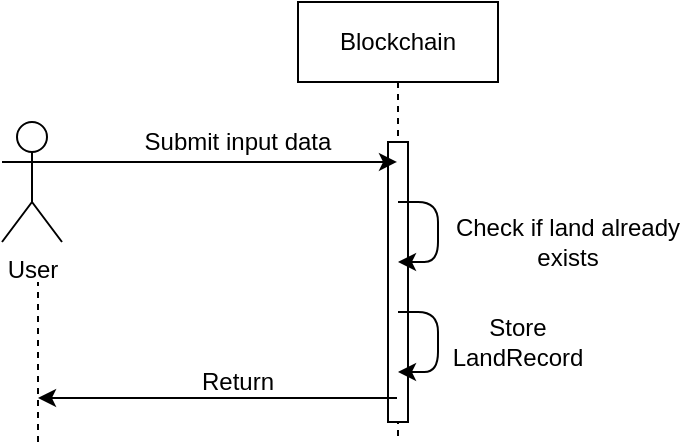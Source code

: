<mxfile version="14.5.10" type="device"><diagram id="niONlQMFVjz2j6yO6m8X" name="Page-1"><mxGraphModel dx="622" dy="359" grid="1" gridSize="10" guides="1" tooltips="1" connect="1" arrows="1" fold="1" page="1" pageScale="1" pageWidth="850" pageHeight="1100" math="0" shadow="0"><root><mxCell id="0"/><mxCell id="1" parent="0"/><mxCell id="0W10oksEGMTTPcn__GJT-1" value="Blockchain" style="shape=umlLifeline;perimeter=lifelinePerimeter;whiteSpace=wrap;html=1;container=1;collapsible=0;recursiveResize=0;outlineConnect=0;" vertex="1" parent="1"><mxGeometry x="270" y="40" width="100" height="220" as="geometry"/></mxCell><mxCell id="0W10oksEGMTTPcn__GJT-3" value="" style="html=1;points=[];perimeter=orthogonalPerimeter;" vertex="1" parent="0W10oksEGMTTPcn__GJT-1"><mxGeometry x="45" y="70" width="10" height="140" as="geometry"/></mxCell><mxCell id="0W10oksEGMTTPcn__GJT-2" value="User" style="shape=umlActor;verticalLabelPosition=bottom;verticalAlign=top;html=1;" vertex="1" parent="1"><mxGeometry x="122" y="100" width="30" height="60" as="geometry"/></mxCell><mxCell id="0W10oksEGMTTPcn__GJT-4" value="Check if land already exists" style="text;html=1;strokeColor=none;fillColor=none;align=center;verticalAlign=middle;whiteSpace=wrap;rounded=0;" vertex="1" parent="1"><mxGeometry x="340" y="150" width="130" height="20" as="geometry"/></mxCell><mxCell id="0W10oksEGMTTPcn__GJT-5" value="Store LandRecord" style="text;html=1;strokeColor=none;fillColor=none;align=center;verticalAlign=middle;whiteSpace=wrap;rounded=0;" vertex="1" parent="1"><mxGeometry x="360" y="200" width="40" height="20" as="geometry"/></mxCell><mxCell id="0W10oksEGMTTPcn__GJT-15" value="" style="endArrow=classic;html=1;" edge="1" parent="1"><mxGeometry width="50" height="50" relative="1" as="geometry"><mxPoint x="319.5" y="238" as="sourcePoint"/><mxPoint x="140" y="238" as="targetPoint"/></mxGeometry></mxCell><mxCell id="0W10oksEGMTTPcn__GJT-16" value="Return" style="text;html=1;strokeColor=none;fillColor=none;align=center;verticalAlign=middle;whiteSpace=wrap;rounded=0;" vertex="1" parent="1"><mxGeometry x="220" y="220" width="40" height="20" as="geometry"/></mxCell><mxCell id="0W10oksEGMTTPcn__GJT-17" value="" style="endArrow=none;dashed=1;html=1;" edge="1" parent="1"><mxGeometry width="50" height="50" relative="1" as="geometry"><mxPoint x="140" y="260" as="sourcePoint"/><mxPoint x="140" y="180" as="targetPoint"/></mxGeometry></mxCell><mxCell id="0W10oksEGMTTPcn__GJT-18" value="" style="endArrow=classic;html=1;exitX=1;exitY=0.333;exitDx=0;exitDy=0;exitPerimeter=0;" edge="1" parent="1" source="0W10oksEGMTTPcn__GJT-2" target="0W10oksEGMTTPcn__GJT-1"><mxGeometry width="50" height="50" relative="1" as="geometry"><mxPoint x="300" y="220" as="sourcePoint"/><mxPoint x="350" y="170" as="targetPoint"/></mxGeometry></mxCell><mxCell id="0W10oksEGMTTPcn__GJT-19" value="Submit input data" style="text;html=1;strokeColor=none;fillColor=none;align=center;verticalAlign=middle;whiteSpace=wrap;rounded=0;" vertex="1" parent="1"><mxGeometry x="175" y="100" width="130" height="20" as="geometry"/></mxCell><mxCell id="0W10oksEGMTTPcn__GJT-20" value="" style="endArrow=classic;html=1;" edge="1" parent="1" source="0W10oksEGMTTPcn__GJT-1"><mxGeometry width="50" height="50" relative="1" as="geometry"><mxPoint x="300" y="220" as="sourcePoint"/><mxPoint x="320" y="170" as="targetPoint"/><Array as="points"><mxPoint x="340" y="140"/><mxPoint x="340" y="170"/></Array></mxGeometry></mxCell><mxCell id="0W10oksEGMTTPcn__GJT-21" value="" style="endArrow=classic;html=1;" edge="1" parent="1" target="0W10oksEGMTTPcn__GJT-1"><mxGeometry width="50" height="50" relative="1" as="geometry"><mxPoint x="320" y="195" as="sourcePoint"/><mxPoint x="330.5" y="225" as="targetPoint"/><Array as="points"><mxPoint x="340" y="195"/><mxPoint x="340" y="225"/></Array></mxGeometry></mxCell></root></mxGraphModel></diagram></mxfile>